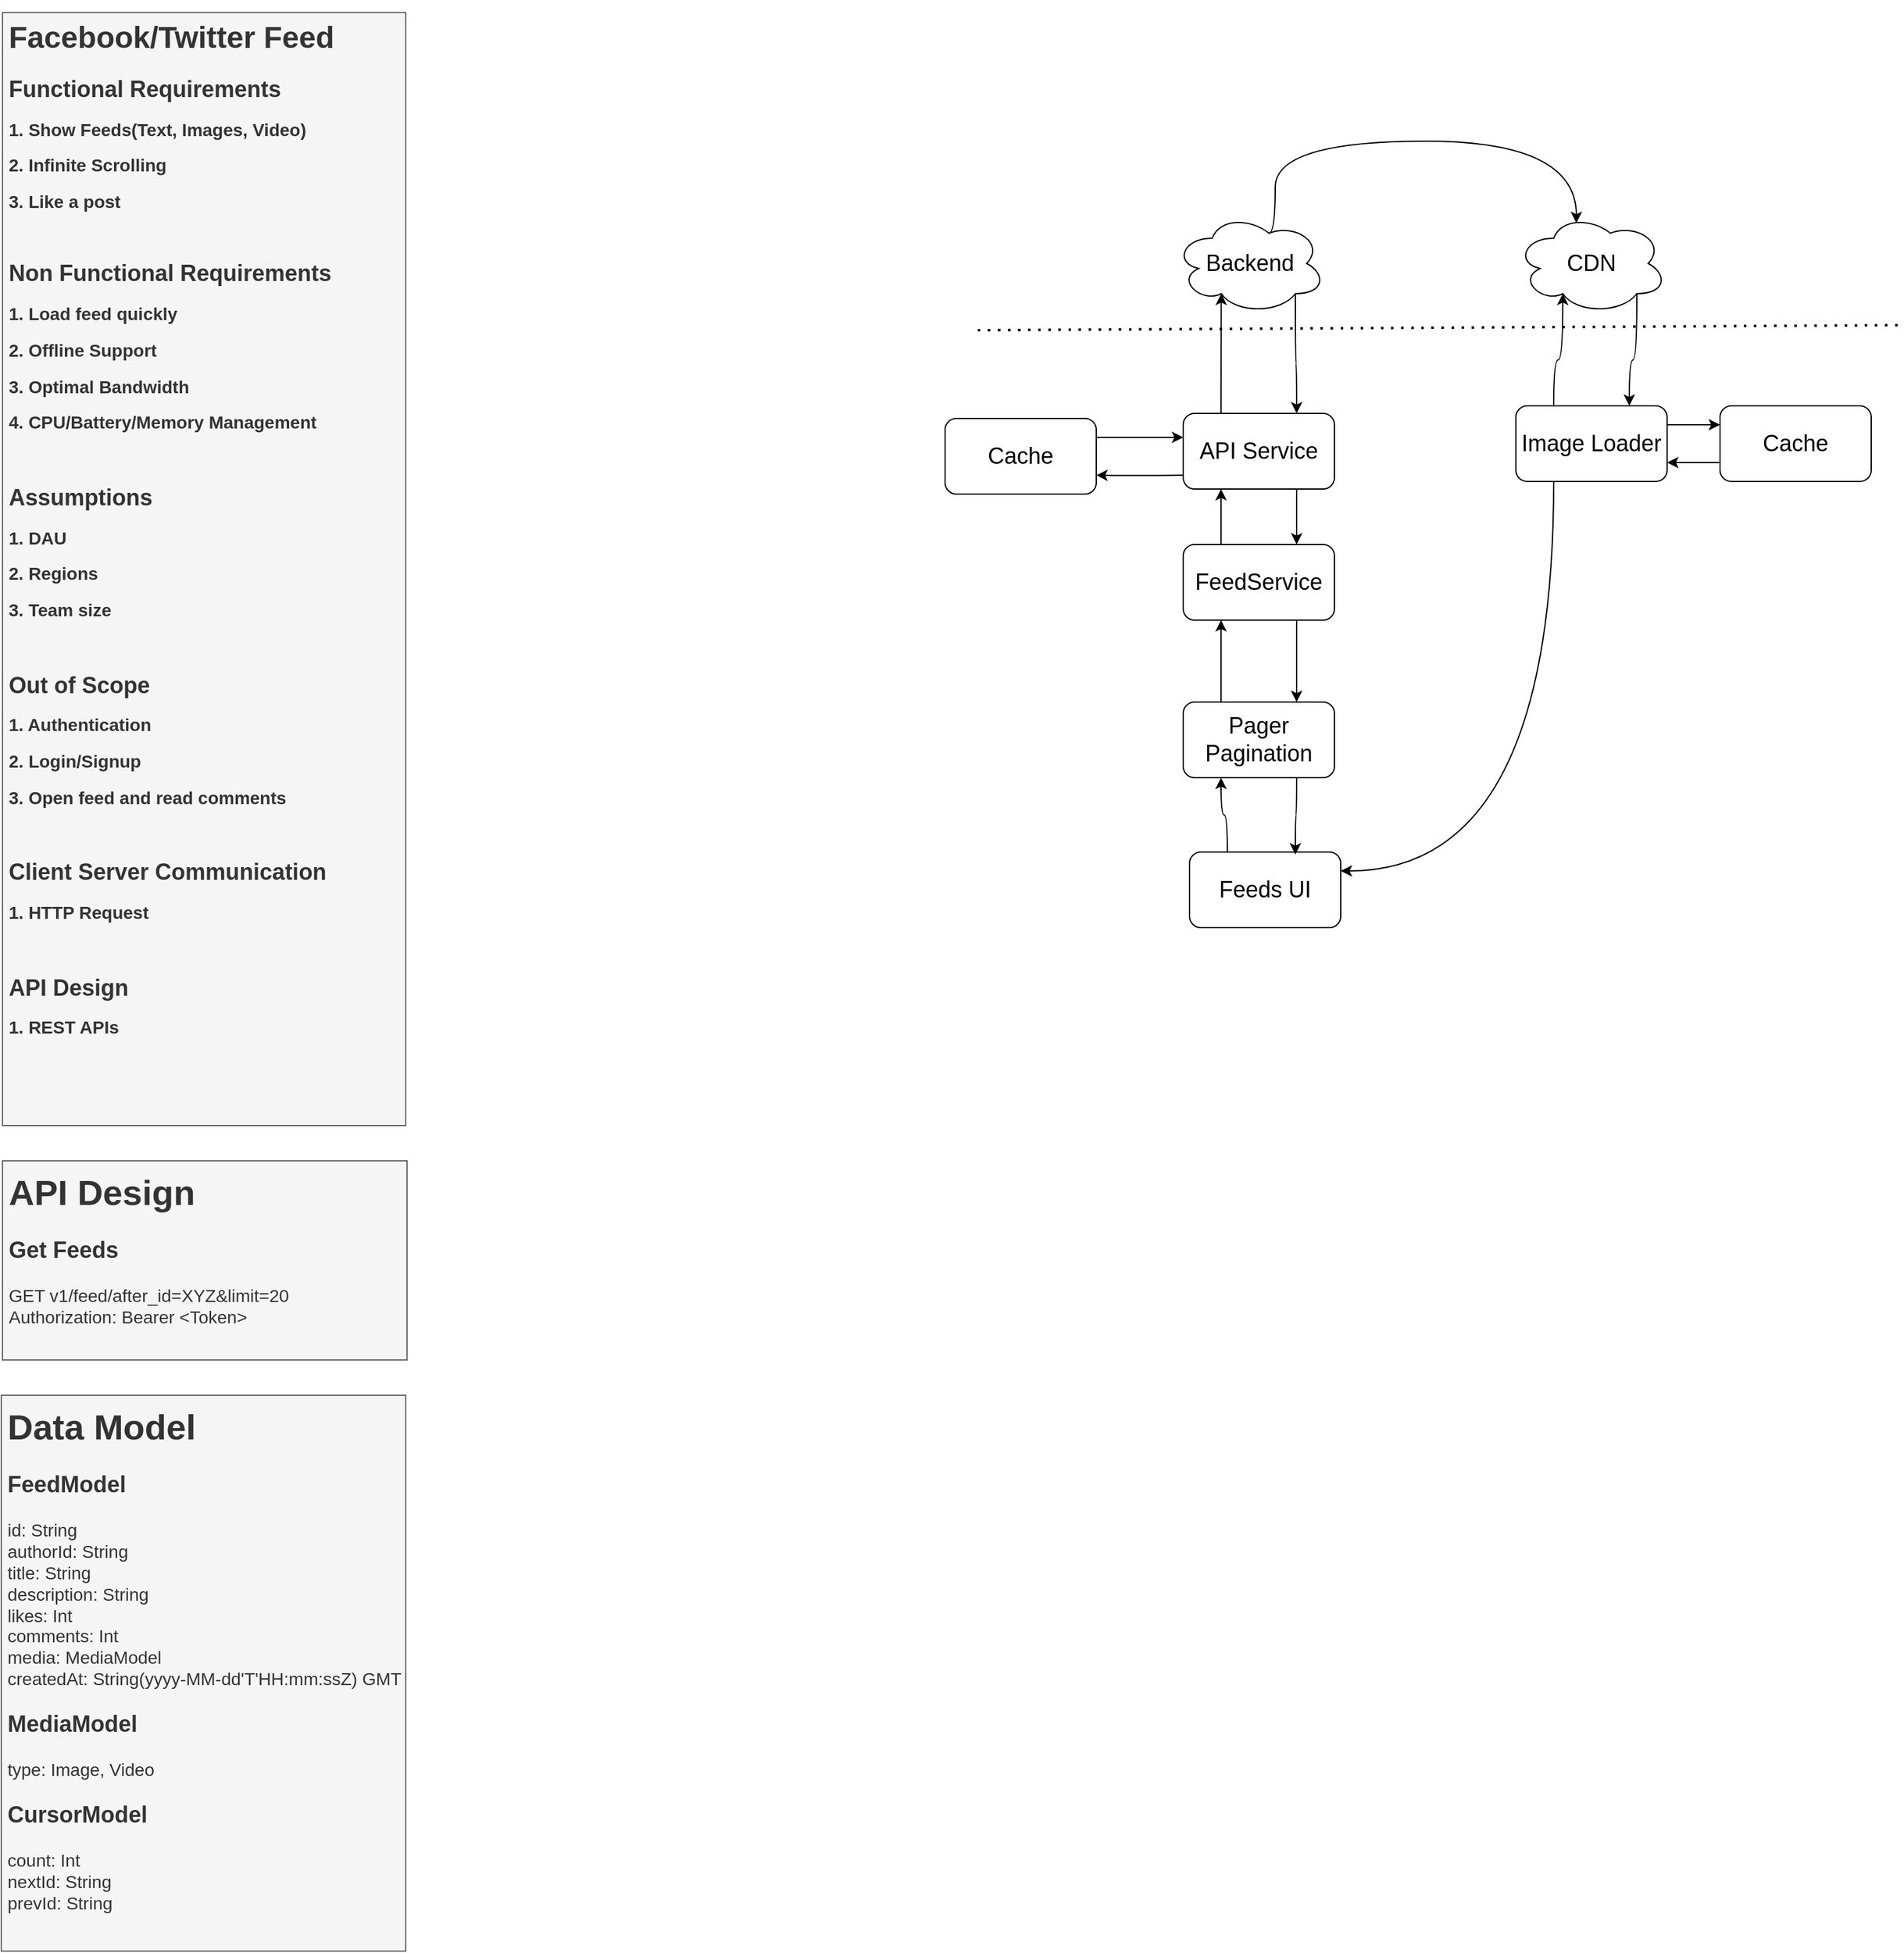 <mxfile version="20.8.13" type="github">
  <diagram id="OD2B63ExEwJ68oSrJbLe" name="Page-1">
    <mxGraphModel dx="1522" dy="732" grid="0" gridSize="10" guides="1" tooltips="1" connect="1" arrows="1" fold="1" page="0" pageScale="1" pageWidth="827" pageHeight="1169" math="0" shadow="0">
      <root>
        <mxCell id="0" />
        <mxCell id="1" parent="0" />
        <mxCell id="DLV8Mhzr_tq6aTHIh1J4-1" value="&lt;h1&gt;Facebook/Twitter Feed&lt;/h1&gt;&lt;p&gt;&lt;font style=&quot;font-size: 18px;&quot;&gt;&lt;b&gt;Functional Requirements&lt;/b&gt;&lt;/font&gt;&lt;/p&gt;&lt;p&gt;&lt;font style=&quot;font-size: 14px;&quot;&gt;&lt;b&gt;1. Show Feeds(Text, Images, Video)&lt;/b&gt;&lt;/font&gt;&lt;/p&gt;&lt;p&gt;&lt;span style=&quot;font-size: 14px;&quot;&gt;&lt;b&gt;2. Infinite Scrolling&lt;/b&gt;&lt;/span&gt;&lt;/p&gt;&lt;p&gt;&lt;span style=&quot;font-size: 14px;&quot;&gt;&lt;b&gt;3. Like a post&lt;/b&gt;&lt;/span&gt;&lt;/p&gt;&lt;p&gt;&lt;br&gt;&lt;/p&gt;&lt;p&gt;&lt;font&gt;&lt;b style=&quot;border-color: var(--border-color);&quot;&gt;&lt;font style=&quot;font-size: 18px;&quot;&gt;Non Functional Requirements&lt;/font&gt;&lt;/b&gt;&lt;b style=&quot;font-size: 14px;&quot;&gt;&lt;br&gt;&lt;/b&gt;&lt;/font&gt;&lt;/p&gt;&lt;p&gt;&lt;font style=&quot;font-size: 14px;&quot;&gt;&lt;b style=&quot;border-color: var(--border-color);&quot;&gt;1. Load feed quickly&lt;/b&gt;&lt;/font&gt;&lt;/p&gt;&lt;p&gt;&lt;font style=&quot;font-size: 14px;&quot;&gt;&lt;b style=&quot;border-color: var(--border-color);&quot;&gt;2. Offline Support&lt;/b&gt;&lt;/font&gt;&lt;/p&gt;&lt;p&gt;&lt;span style=&quot;font-size: 14px;&quot;&gt;&lt;b&gt;3. Optimal Bandwidth&lt;/b&gt;&lt;/span&gt;&lt;/p&gt;&lt;p&gt;&lt;span style=&quot;font-size: 14px;&quot;&gt;&lt;b&gt;4. CPU/Battery/Memory Management&lt;/b&gt;&lt;/span&gt;&lt;/p&gt;&lt;p&gt;&lt;font style=&quot;font-size: 14px;&quot;&gt;&lt;b style=&quot;border-color: var(--border-color);&quot;&gt;&lt;br&gt;&lt;/b&gt;&lt;/font&gt;&lt;/p&gt;&lt;p&gt;&lt;font style=&quot;font-size: 18px;&quot;&gt;&lt;b style=&quot;border-color: var(--border-color);&quot;&gt;Assumptions&lt;/b&gt;&lt;/font&gt;&lt;/p&gt;&lt;p&gt;&lt;font style=&quot;font-size: 14px;&quot;&gt;&lt;b style=&quot;border-color: var(--border-color);&quot;&gt;1. DAU&lt;/b&gt;&lt;/font&gt;&lt;/p&gt;&lt;p&gt;&lt;font style=&quot;font-size: 14px;&quot;&gt;&lt;b style=&quot;border-color: var(--border-color);&quot;&gt;2. Regions&lt;/b&gt;&lt;/font&gt;&lt;/p&gt;&lt;p&gt;&lt;font style=&quot;font-size: 14px;&quot;&gt;&lt;b style=&quot;border-color: var(--border-color);&quot;&gt;3. Team size&amp;nbsp;&lt;/b&gt;&lt;/font&gt;&lt;/p&gt;&lt;p&gt;&lt;font style=&quot;font-size: 14px;&quot;&gt;&lt;b style=&quot;border-color: var(--border-color);&quot;&gt;&lt;br&gt;&lt;/b&gt;&lt;/font&gt;&lt;/p&gt;&lt;p&gt;&lt;font&gt;&lt;b style=&quot;border-color: var(--border-color);&quot;&gt;&lt;font style=&quot;font-size: 18px;&quot;&gt;Out of Scope&lt;/font&gt;&lt;span style=&quot;font-size: 14px;&quot;&gt;&amp;nbsp;&lt;/span&gt;&lt;/b&gt;&lt;/font&gt;&lt;/p&gt;&lt;p&gt;&lt;font style=&quot;font-size: 14px;&quot;&gt;&lt;b style=&quot;border-color: var(--border-color);&quot;&gt;1. Authentication&lt;/b&gt;&lt;/font&gt;&lt;/p&gt;&lt;p&gt;&lt;font style=&quot;font-size: 14px;&quot;&gt;&lt;b style=&quot;border-color: var(--border-color);&quot;&gt;2. Login/Signup&lt;/b&gt;&lt;/font&gt;&lt;/p&gt;&lt;p&gt;&lt;font style=&quot;font-size: 14px;&quot;&gt;&lt;b style=&quot;border-color: var(--border-color);&quot;&gt;&lt;b style=&quot;border-color: var(--border-color);&quot;&gt;3. Open feed and read comments&lt;/b&gt;&lt;br&gt;&lt;/b&gt;&lt;/font&gt;&lt;/p&gt;&lt;p&gt;&lt;font style=&quot;font-size: 14px;&quot;&gt;&lt;b style=&quot;border-color: var(--border-color);&quot;&gt;&lt;b style=&quot;border-color: var(--border-color);&quot;&gt;&lt;br&gt;&lt;/b&gt;&lt;/b&gt;&lt;/font&gt;&lt;/p&gt;&lt;p&gt;&lt;font size=&quot;4&quot;&gt;&lt;b style=&quot;border-color: var(--border-color);&quot;&gt;&lt;b style=&quot;border-color: var(--border-color);&quot;&gt;Client Server Communication&lt;/b&gt;&lt;/b&gt;&lt;/font&gt;&lt;/p&gt;&lt;p&gt;&lt;b style=&quot;border-color: var(--border-color); font-size: 14px;&quot;&gt;1. HTTP Request&lt;/b&gt;&lt;/p&gt;&lt;p&gt;&lt;b style=&quot;border-color: var(--border-color); font-size: 14px;&quot;&gt;&lt;br&gt;&lt;/b&gt;&lt;/p&gt;&lt;p&gt;&lt;b style=&quot;border-color: var(--border-color);&quot;&gt;&lt;b style=&quot;border-color: var(--border-color);&quot;&gt;&lt;b style=&quot;border-color: var(--border-color);&quot;&gt;&lt;font style=&quot;font-size: 18px;&quot;&gt;API Design&lt;/font&gt;&lt;/b&gt;&lt;/b&gt;&lt;br&gt;&lt;/b&gt;&lt;/p&gt;&lt;p&gt;&lt;b style=&quot;border-color: var(--border-color);&quot;&gt;&lt;b style=&quot;border-color: var(--border-color);&quot;&gt;&lt;b style=&quot;border-color: var(--border-color);&quot;&gt;&lt;font style=&quot;font-size: 14px;&quot;&gt;1. REST APIs&lt;/font&gt;&lt;/b&gt;&lt;/b&gt;&lt;/b&gt;&lt;/p&gt;&lt;p&gt;&lt;b style=&quot;border-color: var(--border-color);&quot;&gt;&lt;b style=&quot;border-color: var(--border-color);&quot;&gt;&lt;b style=&quot;border-color: var(--border-color);&quot;&gt;&lt;font style=&quot;font-size: 14px;&quot;&gt;&lt;br&gt;&lt;/font&gt;&lt;/b&gt;&lt;/b&gt;&lt;/b&gt;&lt;/p&gt;&lt;p&gt;&lt;b style=&quot;border-color: var(--border-color);&quot;&gt;&lt;b style=&quot;border-color: var(--border-color);&quot;&gt;&lt;b style=&quot;border-color: var(--border-color);&quot;&gt;&lt;font style=&quot;font-size: 14px;&quot;&gt;&lt;br&gt;&lt;/font&gt;&lt;/b&gt;&lt;/b&gt;&lt;/b&gt;&lt;/p&gt;&lt;p&gt;&lt;b style=&quot;border-color: var(--border-color);&quot;&gt;&lt;b style=&quot;border-color: var(--border-color);&quot;&gt;&lt;b style=&quot;border-color: var(--border-color);&quot;&gt;&lt;font style=&quot;font-size: 14px;&quot;&gt;&lt;br&gt;&lt;/font&gt;&lt;/b&gt;&lt;/b&gt;&lt;/b&gt;&lt;/p&gt;" style="text;html=1;strokeColor=#666666;fillColor=#f5f5f5;spacing=5;spacingTop=-20;whiteSpace=wrap;overflow=hidden;rounded=0;fontColor=#333333;" parent="1" vertex="1">
          <mxGeometry x="-280" y="200" width="320" height="883" as="geometry" />
        </mxCell>
        <mxCell id="MXfahMEFqm9Rea4sAVrW-9" value="&lt;h1&gt;API Design&amp;nbsp;&lt;br&gt;&lt;/h1&gt;&lt;div&gt;&lt;font style=&quot;font-size: 18px;&quot;&gt;&lt;b&gt;Get Feeds&lt;/b&gt;&lt;/font&gt;&lt;/div&gt;&lt;div&gt;&lt;br&gt;&lt;/div&gt;&lt;div&gt;GET v1/feed/after_id=XYZ&amp;amp;limit=20&lt;/div&gt;&lt;div&gt;Authorization: Bearer &amp;lt;Token&amp;gt;&lt;/div&gt;" style="text;html=1;strokeColor=#666666;fillColor=#f5f5f5;spacing=5;spacingTop=-20;whiteSpace=wrap;overflow=hidden;rounded=0;fontSize=14;fontColor=#333333;" vertex="1" parent="1">
          <mxGeometry x="-280" y="1111" width="321" height="158" as="geometry" />
        </mxCell>
        <mxCell id="MXfahMEFqm9Rea4sAVrW-10" value="&lt;h1&gt;Data Model&lt;br&gt;&lt;/h1&gt;&lt;div&gt;&lt;font style=&quot;font-size: 18px;&quot;&gt;&lt;b&gt;FeedModel&lt;/b&gt;&lt;/font&gt;&lt;/div&gt;&lt;div&gt;&lt;br&gt;&lt;/div&gt;&lt;div&gt;id: String&lt;/div&gt;&lt;div&gt;authorId: String&lt;/div&gt;&lt;div&gt;title: String&lt;/div&gt;&lt;div&gt;description: String&lt;/div&gt;&lt;div&gt;likes: Int&lt;/div&gt;&lt;div&gt;comments: Int&lt;/div&gt;&lt;div&gt;media: MediaModel&lt;/div&gt;&lt;div&gt;createdAt: String(yyyy-MM-dd&#39;T&#39;HH:mm:ssZ) GMT&lt;/div&gt;&lt;div&gt;&lt;br&gt;&lt;/div&gt;&lt;div&gt;&lt;div style=&quot;border-color: var(--border-color);&quot;&gt;&lt;font style=&quot;border-color: var(--border-color); font-size: 18px;&quot;&gt;&lt;b style=&quot;border-color: var(--border-color);&quot;&gt;MediaModel&lt;/b&gt;&lt;/font&gt;&lt;/div&gt;&lt;div style=&quot;border-color: var(--border-color);&quot;&gt;&lt;br style=&quot;border-color: var(--border-color);&quot;&gt;&lt;/div&gt;&lt;div style=&quot;border-color: var(--border-color);&quot;&gt;type: Image, Video&lt;/div&gt;&lt;/div&gt;&lt;div style=&quot;border-color: var(--border-color);&quot;&gt;&lt;br&gt;&lt;/div&gt;&lt;div style=&quot;border-color: var(--border-color);&quot;&gt;&lt;div style=&quot;border-color: var(--border-color);&quot;&gt;&lt;font style=&quot;border-color: var(--border-color); font-size: 18px;&quot;&gt;&lt;b style=&quot;border-color: var(--border-color);&quot;&gt;CursorModel&lt;/b&gt;&lt;/font&gt;&lt;/div&gt;&lt;div style=&quot;border-color: var(--border-color);&quot;&gt;&lt;br style=&quot;border-color: var(--border-color);&quot;&gt;&lt;/div&gt;&lt;div style=&quot;border-color: var(--border-color);&quot;&gt;count: Int&lt;/div&gt;&lt;div style=&quot;border-color: var(--border-color);&quot;&gt;nextId: String&lt;/div&gt;&lt;div style=&quot;border-color: var(--border-color);&quot;&gt;prevId: String&lt;/div&gt;&lt;/div&gt;&lt;div style=&quot;border-color: var(--border-color);&quot;&gt;&lt;br&gt;&lt;/div&gt;&lt;div&gt;&lt;br&gt;&lt;/div&gt;&lt;div&gt;&lt;br&gt;&lt;/div&gt;&lt;div&gt;&lt;br&gt;&lt;/div&gt;" style="text;html=1;strokeColor=#666666;fillColor=#f5f5f5;spacing=5;spacingTop=-20;whiteSpace=wrap;overflow=hidden;rounded=0;fontSize=14;fontColor=#333333;" vertex="1" parent="1">
          <mxGeometry x="-281" y="1297" width="321" height="441" as="geometry" />
        </mxCell>
        <mxCell id="MXfahMEFqm9Rea4sAVrW-13" style="edgeStyle=orthogonalEdgeStyle;rounded=0;orthogonalLoop=1;jettySize=auto;html=1;exitX=0.625;exitY=0.2;exitDx=0;exitDy=0;exitPerimeter=0;entryX=0.4;entryY=0.1;entryDx=0;entryDy=0;entryPerimeter=0;fontSize=18;curved=1;" edge="1" parent="1" source="MXfahMEFqm9Rea4sAVrW-11" target="MXfahMEFqm9Rea4sAVrW-12">
          <mxGeometry relative="1" as="geometry">
            <Array as="points">
              <mxPoint x="730" y="302" />
              <mxPoint x="969" y="302" />
            </Array>
          </mxGeometry>
        </mxCell>
        <mxCell id="MXfahMEFqm9Rea4sAVrW-17" style="edgeStyle=orthogonalEdgeStyle;curved=1;rounded=0;orthogonalLoop=1;jettySize=auto;html=1;exitX=0.8;exitY=0.8;exitDx=0;exitDy=0;exitPerimeter=0;entryX=0.75;entryY=0;entryDx=0;entryDy=0;fontSize=18;" edge="1" parent="1" source="MXfahMEFqm9Rea4sAVrW-11" target="MXfahMEFqm9Rea4sAVrW-15">
          <mxGeometry relative="1" as="geometry" />
        </mxCell>
        <mxCell id="MXfahMEFqm9Rea4sAVrW-11" value="Backend" style="ellipse;shape=cloud;whiteSpace=wrap;html=1;fontSize=18;" vertex="1" parent="1">
          <mxGeometry x="650" y="359" width="120" height="80" as="geometry" />
        </mxCell>
        <mxCell id="MXfahMEFqm9Rea4sAVrW-40" style="edgeStyle=orthogonalEdgeStyle;curved=1;rounded=0;orthogonalLoop=1;jettySize=auto;html=1;exitX=0.8;exitY=0.8;exitDx=0;exitDy=0;exitPerimeter=0;entryX=0.75;entryY=0;entryDx=0;entryDy=0;fontSize=18;" edge="1" parent="1" source="MXfahMEFqm9Rea4sAVrW-12" target="MXfahMEFqm9Rea4sAVrW-38">
          <mxGeometry relative="1" as="geometry" />
        </mxCell>
        <mxCell id="MXfahMEFqm9Rea4sAVrW-12" value="CDN" style="ellipse;shape=cloud;whiteSpace=wrap;html=1;fontSize=18;" vertex="1" parent="1">
          <mxGeometry x="921" y="359" width="120" height="80" as="geometry" />
        </mxCell>
        <mxCell id="MXfahMEFqm9Rea4sAVrW-16" style="edgeStyle=orthogonalEdgeStyle;curved=1;rounded=0;orthogonalLoop=1;jettySize=auto;html=1;exitX=0.25;exitY=0;exitDx=0;exitDy=0;entryX=0.31;entryY=0.8;entryDx=0;entryDy=0;entryPerimeter=0;fontSize=18;" edge="1" parent="1" source="MXfahMEFqm9Rea4sAVrW-15" target="MXfahMEFqm9Rea4sAVrW-11">
          <mxGeometry relative="1" as="geometry" />
        </mxCell>
        <mxCell id="MXfahMEFqm9Rea4sAVrW-22" style="edgeStyle=orthogonalEdgeStyle;curved=1;rounded=0;orthogonalLoop=1;jettySize=auto;html=1;exitX=0.75;exitY=1;exitDx=0;exitDy=0;entryX=0.75;entryY=0;entryDx=0;entryDy=0;fontSize=18;" edge="1" parent="1" source="MXfahMEFqm9Rea4sAVrW-15" target="MXfahMEFqm9Rea4sAVrW-20">
          <mxGeometry relative="1" as="geometry" />
        </mxCell>
        <mxCell id="MXfahMEFqm9Rea4sAVrW-30" style="edgeStyle=orthogonalEdgeStyle;curved=1;rounded=0;orthogonalLoop=1;jettySize=auto;html=1;exitX=0;exitY=0.75;exitDx=0;exitDy=0;entryX=1;entryY=0.75;entryDx=0;entryDy=0;fontSize=18;" edge="1" parent="1" target="MXfahMEFqm9Rea4sAVrW-27">
          <mxGeometry relative="1" as="geometry">
            <mxPoint x="657" y="567" as="sourcePoint" />
          </mxGeometry>
        </mxCell>
        <mxCell id="MXfahMEFqm9Rea4sAVrW-15" value="API Service" style="rounded=1;whiteSpace=wrap;html=1;fontSize=18;" vertex="1" parent="1">
          <mxGeometry x="657" y="518" width="120" height="60" as="geometry" />
        </mxCell>
        <mxCell id="MXfahMEFqm9Rea4sAVrW-51" style="edgeStyle=orthogonalEdgeStyle;curved=1;rounded=0;orthogonalLoop=1;jettySize=auto;html=1;exitX=0.25;exitY=0;exitDx=0;exitDy=0;entryX=0.25;entryY=1;entryDx=0;entryDy=0;fontSize=18;" edge="1" parent="1" source="MXfahMEFqm9Rea4sAVrW-18" target="MXfahMEFqm9Rea4sAVrW-49">
          <mxGeometry relative="1" as="geometry" />
        </mxCell>
        <mxCell id="MXfahMEFqm9Rea4sAVrW-18" value="Feeds UI" style="rounded=1;whiteSpace=wrap;html=1;fontSize=18;" vertex="1" parent="1">
          <mxGeometry x="662" y="866" width="120" height="60" as="geometry" />
        </mxCell>
        <mxCell id="MXfahMEFqm9Rea4sAVrW-21" style="edgeStyle=orthogonalEdgeStyle;curved=1;rounded=0;orthogonalLoop=1;jettySize=auto;html=1;exitX=0.25;exitY=0;exitDx=0;exitDy=0;entryX=0.25;entryY=1;entryDx=0;entryDy=0;fontSize=18;" edge="1" parent="1" source="MXfahMEFqm9Rea4sAVrW-20" target="MXfahMEFqm9Rea4sAVrW-15">
          <mxGeometry relative="1" as="geometry" />
        </mxCell>
        <mxCell id="MXfahMEFqm9Rea4sAVrW-53" style="edgeStyle=orthogonalEdgeStyle;curved=1;rounded=0;orthogonalLoop=1;jettySize=auto;html=1;exitX=0.75;exitY=1;exitDx=0;exitDy=0;entryX=0.75;entryY=0;entryDx=0;entryDy=0;fontSize=18;" edge="1" parent="1" source="MXfahMEFqm9Rea4sAVrW-20" target="MXfahMEFqm9Rea4sAVrW-49">
          <mxGeometry relative="1" as="geometry" />
        </mxCell>
        <mxCell id="MXfahMEFqm9Rea4sAVrW-20" value="FeedService" style="rounded=1;whiteSpace=wrap;html=1;fontSize=18;" vertex="1" parent="1">
          <mxGeometry x="657" y="622" width="120" height="60" as="geometry" />
        </mxCell>
        <mxCell id="MXfahMEFqm9Rea4sAVrW-31" style="edgeStyle=orthogonalEdgeStyle;curved=1;rounded=0;orthogonalLoop=1;jettySize=auto;html=1;exitX=1;exitY=0.25;exitDx=0;exitDy=0;entryX=0;entryY=0.25;entryDx=0;entryDy=0;fontSize=18;" edge="1" parent="1" source="MXfahMEFqm9Rea4sAVrW-27">
          <mxGeometry relative="1" as="geometry">
            <mxPoint x="657" y="537" as="targetPoint" />
          </mxGeometry>
        </mxCell>
        <mxCell id="MXfahMEFqm9Rea4sAVrW-27" value="Cache" style="rounded=1;whiteSpace=wrap;html=1;fontSize=18;" vertex="1" parent="1">
          <mxGeometry x="468" y="522" width="120" height="60" as="geometry" />
        </mxCell>
        <mxCell id="MXfahMEFqm9Rea4sAVrW-39" style="edgeStyle=orthogonalEdgeStyle;curved=1;rounded=0;orthogonalLoop=1;jettySize=auto;html=1;exitX=0.25;exitY=0;exitDx=0;exitDy=0;entryX=0.31;entryY=0.8;entryDx=0;entryDy=0;entryPerimeter=0;fontSize=18;" edge="1" parent="1" source="MXfahMEFqm9Rea4sAVrW-38" target="MXfahMEFqm9Rea4sAVrW-12">
          <mxGeometry relative="1" as="geometry" />
        </mxCell>
        <mxCell id="MXfahMEFqm9Rea4sAVrW-42" style="edgeStyle=orthogonalEdgeStyle;curved=1;rounded=0;orthogonalLoop=1;jettySize=auto;html=1;exitX=1;exitY=0.25;exitDx=0;exitDy=0;entryX=0;entryY=0.25;entryDx=0;entryDy=0;fontSize=18;" edge="1" parent="1" source="MXfahMEFqm9Rea4sAVrW-38" target="MXfahMEFqm9Rea4sAVrW-41">
          <mxGeometry relative="1" as="geometry" />
        </mxCell>
        <mxCell id="MXfahMEFqm9Rea4sAVrW-44" style="edgeStyle=orthogonalEdgeStyle;curved=1;rounded=0;orthogonalLoop=1;jettySize=auto;html=1;exitX=0.25;exitY=1;exitDx=0;exitDy=0;entryX=1;entryY=0.25;entryDx=0;entryDy=0;fontSize=18;" edge="1" parent="1" source="MXfahMEFqm9Rea4sAVrW-38" target="MXfahMEFqm9Rea4sAVrW-18">
          <mxGeometry relative="1" as="geometry" />
        </mxCell>
        <mxCell id="MXfahMEFqm9Rea4sAVrW-38" value="Image Loader" style="rounded=1;whiteSpace=wrap;html=1;fontSize=18;" vertex="1" parent="1">
          <mxGeometry x="921" y="512" width="120" height="60" as="geometry" />
        </mxCell>
        <mxCell id="MXfahMEFqm9Rea4sAVrW-59" style="edgeStyle=orthogonalEdgeStyle;curved=1;rounded=0;orthogonalLoop=1;jettySize=auto;html=1;exitX=0;exitY=0.75;exitDx=0;exitDy=0;entryX=1;entryY=0.75;entryDx=0;entryDy=0;fontSize=18;" edge="1" parent="1" source="MXfahMEFqm9Rea4sAVrW-41" target="MXfahMEFqm9Rea4sAVrW-38">
          <mxGeometry relative="1" as="geometry" />
        </mxCell>
        <mxCell id="MXfahMEFqm9Rea4sAVrW-41" value="Cache" style="rounded=1;whiteSpace=wrap;html=1;fontSize=18;" vertex="1" parent="1">
          <mxGeometry x="1083" y="512" width="120" height="60" as="geometry" />
        </mxCell>
        <mxCell id="MXfahMEFqm9Rea4sAVrW-50" style="edgeStyle=orthogonalEdgeStyle;curved=1;rounded=0;orthogonalLoop=1;jettySize=auto;html=1;exitX=0.75;exitY=1;exitDx=0;exitDy=0;entryX=0.7;entryY=0.033;entryDx=0;entryDy=0;entryPerimeter=0;fontSize=18;" edge="1" parent="1" source="MXfahMEFqm9Rea4sAVrW-49" target="MXfahMEFqm9Rea4sAVrW-18">
          <mxGeometry relative="1" as="geometry" />
        </mxCell>
        <mxCell id="MXfahMEFqm9Rea4sAVrW-52" style="edgeStyle=orthogonalEdgeStyle;curved=1;rounded=0;orthogonalLoop=1;jettySize=auto;html=1;exitX=0.25;exitY=0;exitDx=0;exitDy=0;entryX=0.25;entryY=1;entryDx=0;entryDy=0;fontSize=18;" edge="1" parent="1" source="MXfahMEFqm9Rea4sAVrW-49" target="MXfahMEFqm9Rea4sAVrW-20">
          <mxGeometry relative="1" as="geometry" />
        </mxCell>
        <mxCell id="MXfahMEFqm9Rea4sAVrW-49" value="Pager&lt;br&gt;Pagination" style="rounded=1;whiteSpace=wrap;html=1;fontSize=18;" vertex="1" parent="1">
          <mxGeometry x="657" y="747" width="120" height="60" as="geometry" />
        </mxCell>
        <mxCell id="MXfahMEFqm9Rea4sAVrW-54" value="" style="endArrow=none;dashed=1;html=1;dashPattern=1 3;strokeWidth=2;rounded=0;fontSize=18;curved=1;" edge="1" parent="1">
          <mxGeometry width="50" height="50" relative="1" as="geometry">
            <mxPoint x="494" y="452" as="sourcePoint" />
            <mxPoint x="1227" y="448" as="targetPoint" />
          </mxGeometry>
        </mxCell>
      </root>
    </mxGraphModel>
  </diagram>
</mxfile>
